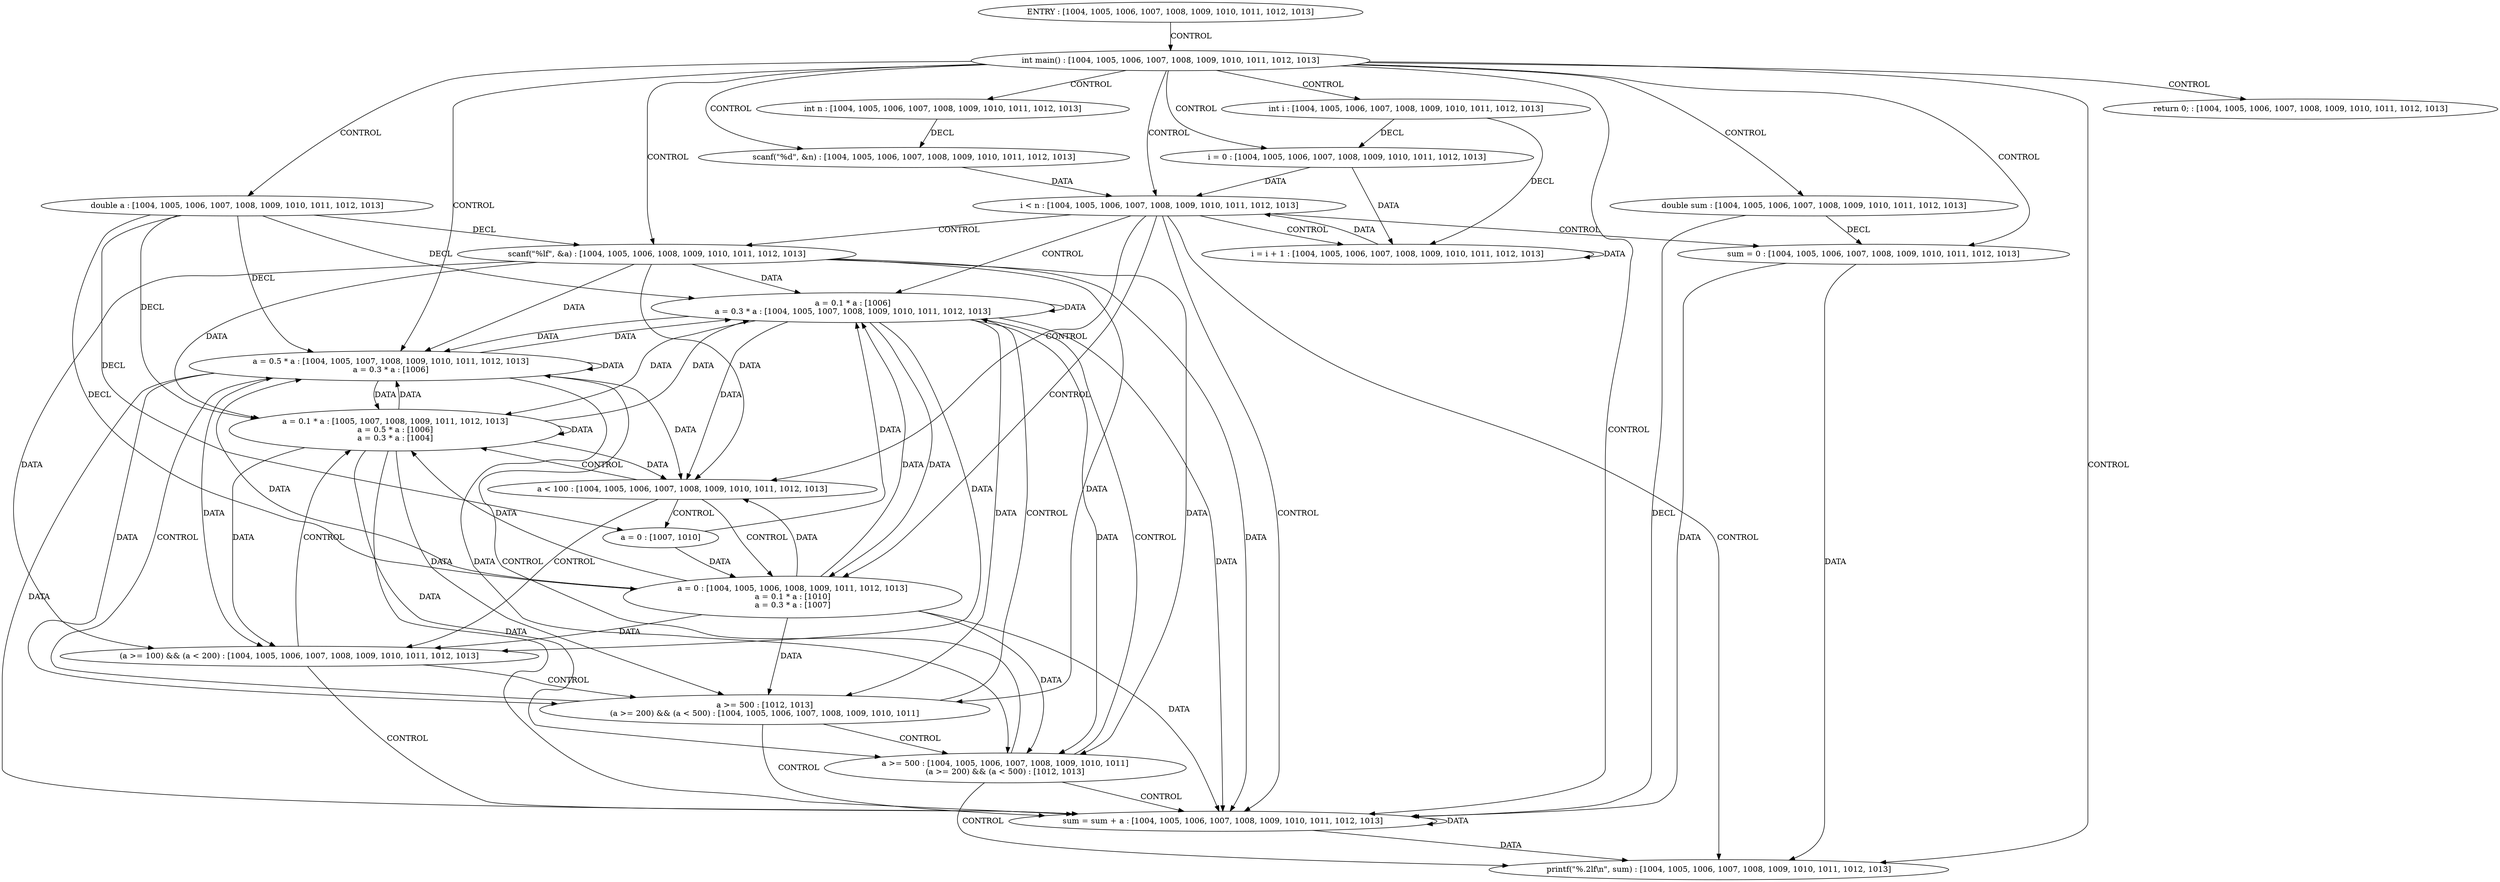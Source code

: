 digraph G {
  1 [ label="scanf(\"%lf\", &a) : [1004, 1005, 1006, 1008, 1009, 1010, 1011, 1012, 1013]
" ];
  2 [ label="scanf(\"%d\", &n) : [1004, 1005, 1006, 1007, 1008, 1009, 1010, 1011, 1012, 1013]
" ];
  3 [ label="printf(\"%.2lf\\n\", sum) : [1004, 1005, 1006, 1007, 1008, 1009, 1010, 1011, 1012, 1013]
" ];
  4 [ label="ENTRY : [1004, 1005, 1006, 1007, 1008, 1009, 1010, 1011, 1012, 1013]
" ];
  5 [ label="double a : [1004, 1005, 1006, 1007, 1008, 1009, 1010, 1011, 1012, 1013]
" ];
  6 [ label="int i : [1004, 1005, 1006, 1007, 1008, 1009, 1010, 1011, 1012, 1013]
" ];
  7 [ label="double sum : [1004, 1005, 1006, 1007, 1008, 1009, 1010, 1011, 1012, 1013]
" ];
  8 [ label="int n : [1004, 1005, 1006, 1007, 1008, 1009, 1010, 1011, 1012, 1013]
" ];
  9 [ label="sum = sum + a : [1004, 1005, 1006, 1007, 1008, 1009, 1010, 1011, 1012, 1013]
" ];
  10 [ label="sum = 0 : [1004, 1005, 1006, 1007, 1008, 1009, 1010, 1011, 1012, 1013]
" ];
  11 [ label="a = 0.1 * a : [1006]
a = 0.3 * a : [1004, 1005, 1007, 1008, 1009, 1010, 1011, 1012, 1013]
" ];
  12 [ label="a = 0 : [1007, 1010]
" ];
  13 [ label="a = 0.5 * a : [1004, 1005, 1007, 1008, 1009, 1010, 1011, 1012, 1013]
a = 0.3 * a : [1006]
" ];
  14 [ label="a = 0.1 * a : [1005, 1007, 1008, 1009, 1011, 1012, 1013]
a = 0.5 * a : [1006]
a = 0.3 * a : [1004]
" ];
  15 [ label="a = 0 : [1004, 1005, 1006, 1008, 1009, 1011, 1012, 1013]
a = 0.1 * a : [1010]
a = 0.3 * a : [1007]
" ];
  16 [ label="i = 0 : [1004, 1005, 1006, 1007, 1008, 1009, 1010, 1011, 1012, 1013]
" ];
  17 [ label="i = i + 1 : [1004, 1005, 1006, 1007, 1008, 1009, 1010, 1011, 1012, 1013]
" ];
  18 [ label="int main() : [1004, 1005, 1006, 1007, 1008, 1009, 1010, 1011, 1012, 1013]
" ];
  19 [ label="(a >= 100) && (a < 200) : [1004, 1005, 1006, 1007, 1008, 1009, 1010, 1011, 1012, 1013]
" ];
  20 [ label="return 0; : [1004, 1005, 1006, 1007, 1008, 1009, 1010, 1011, 1012, 1013]
" ];
  21 [ label="a >= 500 : [1004, 1005, 1006, 1007, 1008, 1009, 1010, 1011]
(a >= 200) && (a < 500) : [1012, 1013]
" ];
  22 [ label="i < n : [1004, 1005, 1006, 1007, 1008, 1009, 1010, 1011, 1012, 1013]
" ];
  23 [ label="a < 100 : [1004, 1005, 1006, 1007, 1008, 1009, 1010, 1011, 1012, 1013]
" ];
  24 [ label="a >= 500 : [1012, 1013]
(a >= 200) && (a < 500) : [1004, 1005, 1006, 1007, 1008, 1009, 1010, 1011]
" ];
  4 -> 18 [ label="CONTROL" ];
  18 -> 6 [ label="CONTROL" ];
  18 -> 8 [ label="CONTROL" ];
  18 -> 5 [ label="CONTROL" ];
  18 -> 7 [ label="CONTROL" ];
  18 -> 10 [ label="CONTROL" ];
  18 -> 2 [ label="CONTROL" ];
  18 -> 16 [ label="CONTROL" ];
  18 -> 22 [ label="CONTROL" ];
  18 -> 3 [ label="CONTROL" ];
  18 -> 20 [ label="CONTROL" ];
  22 -> 1 [ label="CONTROL" ];
  22 -> 23 [ label="CONTROL" ];
  22 -> 15 [ label="CONTROL" ];
  22 -> 17 [ label="CONTROL" ];
  23 -> 14 [ label="CONTROL" ];
  23 -> 19 [ label="CONTROL" ];
  19 -> 9 [ label="CONTROL" ];
  19 -> 24 [ label="CONTROL" ];
  24 -> 11 [ label="CONTROL" ];
  24 -> 21 [ label="CONTROL" ];
  21 -> 13 [ label="CONTROL" ];
  10 -> 9 [ label="DATA" ];
  10 -> 3 [ label="DATA" ];
  2 -> 22 [ label="DATA" ];
  16 -> 22 [ label="DATA" ];
  16 -> 17 [ label="DATA" ];
  1 -> 23 [ label="DATA" ];
  1 -> 14 [ label="DATA" ];
  1 -> 19 [ label="DATA" ];
  1 -> 9 [ label="DATA" ];
  1 -> 24 [ label="DATA" ];
  1 -> 11 [ label="DATA" ];
  1 -> 21 [ label="DATA" ];
  1 -> 13 [ label="DATA" ];
  9 -> 9 [ label="DATA" ];
  9 -> 3 [ label="DATA" ];
  17 -> 22 [ label="DATA" ];
  17 -> 17 [ label="DATA" ];
  6 -> 16 [ label="DECL" ];
  6 -> 17 [ label="DECL" ];
  8 -> 2 [ label="DECL" ];
  5 -> 11 [ label="DECL" ];
  5 -> 13 [ label="DECL" ];
  5 -> 1 [ label="DECL" ];
  5 -> 15 [ label="DECL" ];
  5 -> 14 [ label="DECL" ];
  7 -> 10 [ label="DECL" ];
  7 -> 9 [ label="DECL" ];
  18 -> 1 [ label="CONTROL" ];
  22 -> 10 [ label="CONTROL" ];
  22 -> 9 [ label="CONTROL" ];
  23 -> 12 [ label="CONTROL" ];
  23 -> 15 [ label="CONTROL" ];
  12 -> 15 [ label="DATA" ];
  15 -> 23 [ label="DATA" ];
  15 -> 19 [ label="DATA" ];
  15 -> 24 [ label="DATA" ];
  15 -> 11 [ label="DATA" ];
  15 -> 21 [ label="DATA" ];
  15 -> 13 [ label="DATA" ];
  15 -> 9 [ label="DATA" ];
  11 -> 23 [ label="DATA" ];
  11 -> 19 [ label="DATA" ];
  11 -> 24 [ label="DATA" ];
  11 -> 11 [ label="DATA" ];
  11 -> 21 [ label="DATA" ];
  11 -> 13 [ label="DATA" ];
  11 -> 9 [ label="DATA" ];
  13 -> 23 [ label="DATA" ];
  13 -> 19 [ label="DATA" ];
  13 -> 24 [ label="DATA" ];
  13 -> 11 [ label="DATA" ];
  13 -> 21 [ label="DATA" ];
  13 -> 13 [ label="DATA" ];
  13 -> 9 [ label="DATA" ];
  5 -> 12 [ label="DECL" ];
  22 -> 11 [ label="CONTROL" ];
  19 -> 14 [ label="CONTROL" ];
  24 -> 9 [ label="CONTROL" ];
  14 -> 11 [ label="DATA" ];
  24 -> 13 [ label="CONTROL" ];
  21 -> 9 [ label="CONTROL" ];
  18 -> 9 [ label="CONTROL" ];
  22 -> 3 [ label="CONTROL" ];
  15 -> 14 [ label="DATA" ];
  14 -> 23 [ label="DATA" ];
  14 -> 19 [ label="DATA" ];
  14 -> 14 [ label="DATA" ];
  14 -> 24 [ label="DATA" ];
  14 -> 21 [ label="DATA" ];
  14 -> 13 [ label="DATA" ];
  14 -> 9 [ label="DATA" ];
  11 -> 14 [ label="DATA" ];
  13 -> 14 [ label="DATA" ];
  18 -> 13 [ label="CONTROL" ];
  21 -> 3 [ label="CONTROL" ];
  21 -> 11 [ label="CONTROL" ];
  12 -> 11 [ label="DATA" ];
  11 -> 15 [ label="DATA" ];
}
